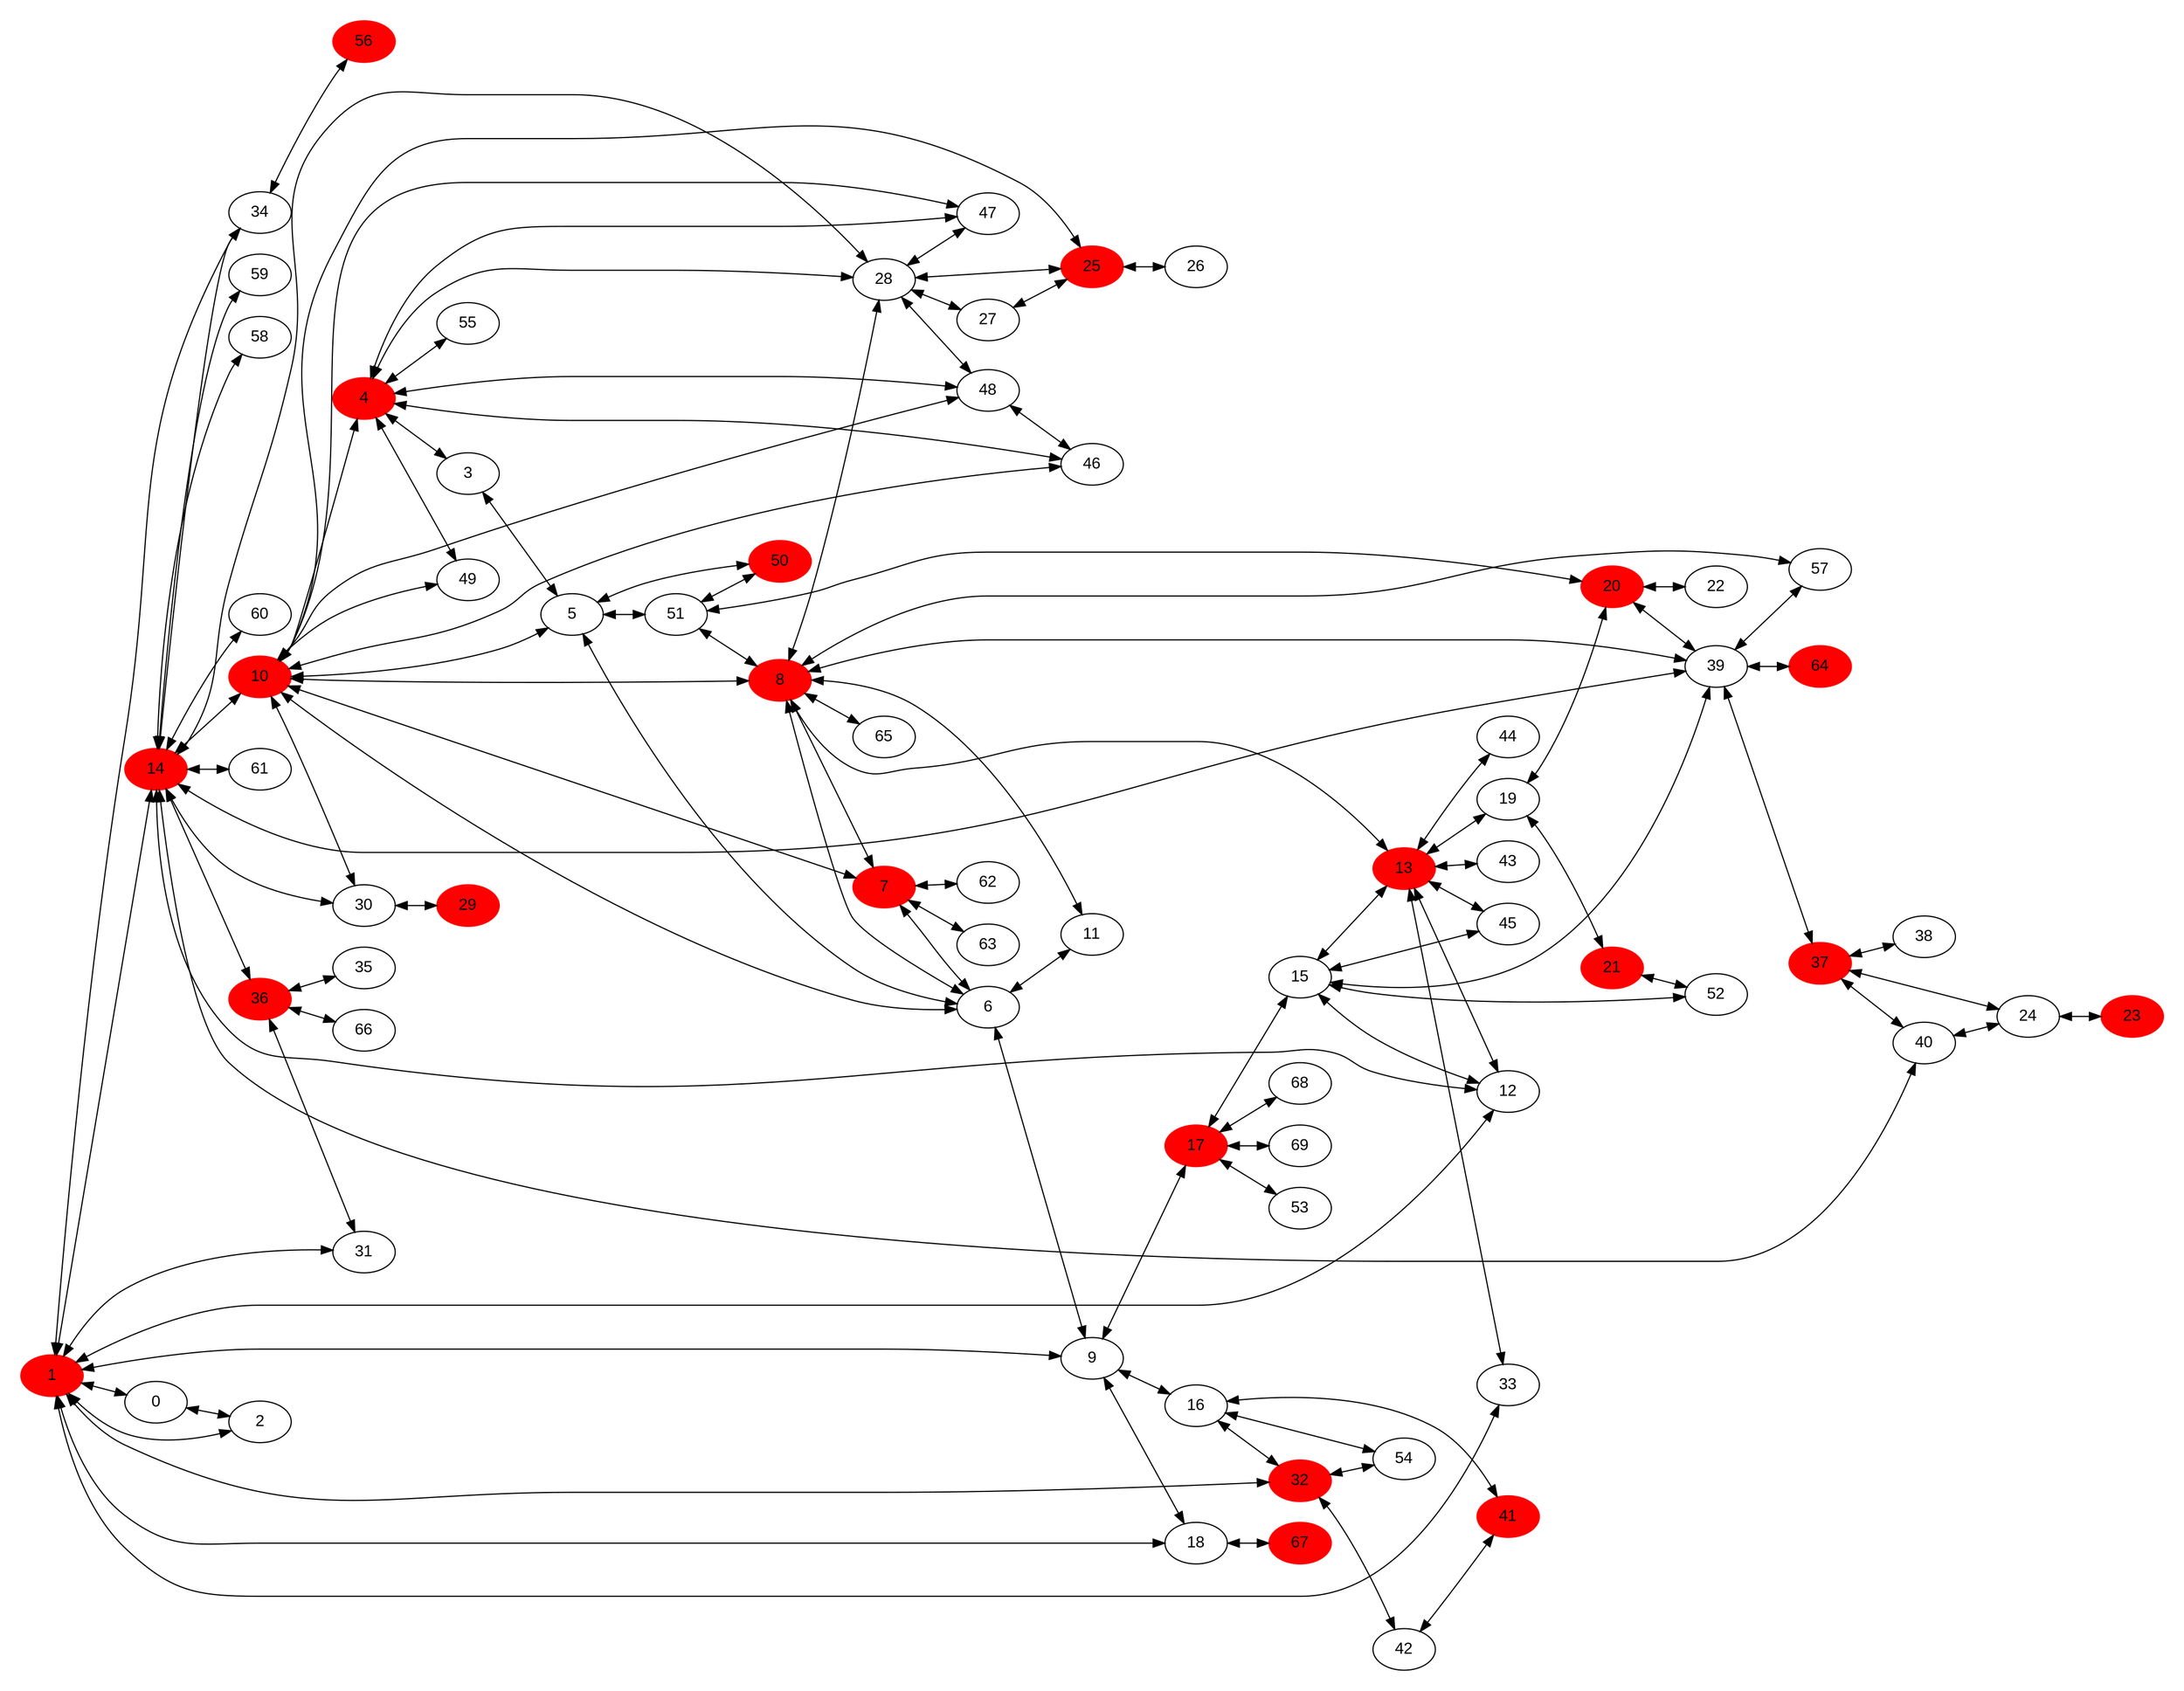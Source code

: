 strict digraph 1 {graph[fontname="Arial";rankdir="LR";pad="0.25"]
node[fontname="Arial" target="_parent"]
edge[fontname="Arial"]
concentrate=true
1 [style=filled,color=red]
4 [style=filled,color=red]
7 [style=filled,color=red]
8 [style=filled,color=red]
10 [style=filled,color=red]
13 [style=filled,color=red]
14 [style=filled,color=red]
17 [style=filled,color=red]
20 [style=filled,color=red]
21 [style=filled,color=red]
23 [style=filled,color=red]
25 [style=filled,color=red]
29 [style=filled,color=red]
32 [style=filled,color=red]
36 [style=filled,color=red]
37 [style=filled,color=red]
41 [style=filled,color=red]
50 [style=filled,color=red]
56 [style=filled,color=red]
64 [style=filled,color=red]
67 [style=filled,color=red]

0->1
0->2
1->31
1->0
1->32
1->2
1->14
1->33
1->12
1->9
1->34
1->18
2->1
2->0
3->4
3->5
4->10
4->46
4->47
4->3
4->55
4->48
4->28
4->49
5->50
5->3
5->6
5->51
5->10
6->7
6->8
6->9
6->5
6->10
6->11
7->8
7->6
7->62
7->63
7->10
8->7
8->13
8->65
8->57
8->39
8->51
8->10
8->11
8->6
8->28
9->1
9->6
9->16
9->17
9->18
10->7
10->25
10->30
10->46
10->47
10->14
10->8
10->6
10->4
10->5
10->48
10->49
11->8
11->6
12->1
12->13
12->14
12->15
13->43
13->44
13->8
13->33
13->45
13->12
13->19
13->15
14->1
14->59
14->39
14->58
14->30
14->10
14->40
14->60
14->61
14->12
14->34
14->36
14->28
15->13
15->52
15->12
15->45
15->39
15->17
16->41
16->9
16->54
16->32
17->53
17->9
17->15
17->68
17->69
18->1
18->9
18->67
19->13
19->20
19->21
20->39
20->19
20->22
20->51
21->52
21->19
22->20
23->24
24->37
24->23
24->40
25->26
25->27
25->10
25->28
26->25
27->25
27->28
28->25
28->47
28->27
28->8
28->14
28->4
28->48
29->30
30->29
30->14
30->10
31->1
31->36
32->42
32->1
32->16
32->54
33->1
33->13
34->1
34->14
34->56
35->36
36->14
36->35
36->31
36->66
37->38
37->39
37->40
37->24
38->37
39->8
39->14
39->64
39->57
39->15
39->37
39->20
40->14
40->37
40->24
41->42
41->16
42->41
42->32
43->13
44->13
45->13
45->15
46->4
46->48
46->10
47->4
47->10
47->28
48->4
48->10
48->28
48->46
49->4
49->10
50->5
50->51
51->50
51->8
51->5
51->20
52->15
52->21
53->17
54->16
54->32
55->4
56->34
57->8
57->39
58->14
59->14
60->14
61->14
62->7
63->7
64->39
65->8
66->36
67->18
68->17
69->17

}

